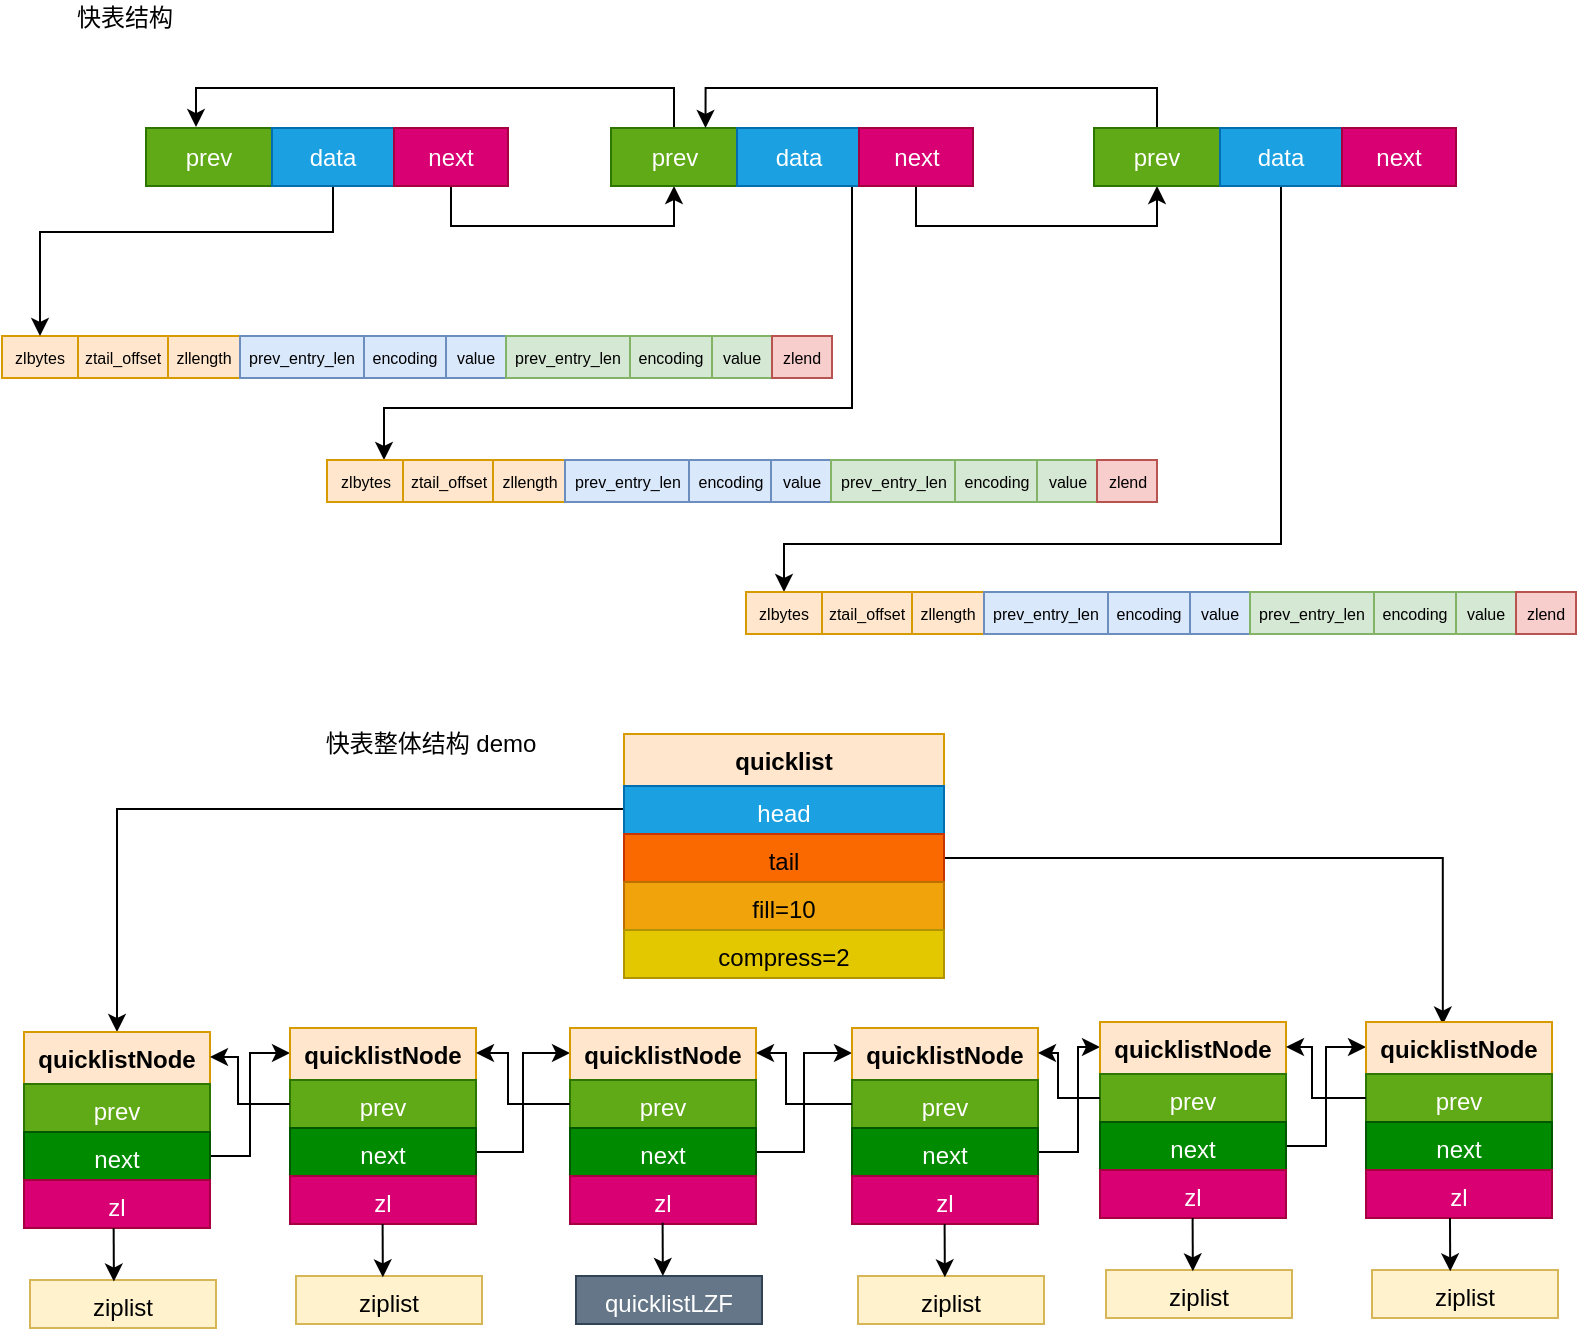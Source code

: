 <mxfile version="19.0.2" type="device"><diagram id="D59BFWTwUiqtBD8KOK98" name="第 1 页"><mxGraphModel dx="823" dy="1799" grid="0" gridSize="10" guides="1" tooltips="1" connect="1" arrows="1" fold="1" page="1" pageScale="1" pageWidth="827" pageHeight="1169" math="0" shadow="0"><root><mxCell id="0"/><mxCell id="1" parent="0"/><mxCell id="mA0hLsfOtW_k1_-iP4SZ-1" value="zlbytes" style="rounded=0;whiteSpace=wrap;html=1;fontSize=8;fillColor=#ffe6cc;strokeColor=#d79b00;" parent="1" vertex="1"><mxGeometry x="11" y="-940" width="38" height="21" as="geometry"/></mxCell><mxCell id="mA0hLsfOtW_k1_-iP4SZ-2" value="ztail_offset" style="rounded=0;whiteSpace=wrap;html=1;fontSize=8;fillColor=#ffe6cc;strokeColor=#d79b00;" parent="1" vertex="1"><mxGeometry x="49" y="-940" width="45" height="21" as="geometry"/></mxCell><mxCell id="mA0hLsfOtW_k1_-iP4SZ-3" value="zllength" style="rounded=0;whiteSpace=wrap;html=1;fontSize=8;fillColor=#ffe6cc;strokeColor=#d79b00;" parent="1" vertex="1"><mxGeometry x="94" y="-940" width="36" height="21" as="geometry"/></mxCell><mxCell id="mA0hLsfOtW_k1_-iP4SZ-4" value="prev_entry_len" style="rounded=0;whiteSpace=wrap;html=1;fontSize=8;fillColor=#dae8fc;strokeColor=#6c8ebf;" parent="1" vertex="1"><mxGeometry x="130" y="-940" width="62" height="21" as="geometry"/></mxCell><mxCell id="mA0hLsfOtW_k1_-iP4SZ-5" value="encoding" style="rounded=0;whiteSpace=wrap;html=1;fontSize=8;fillColor=#dae8fc;strokeColor=#6c8ebf;" parent="1" vertex="1"><mxGeometry x="192" y="-940" width="41" height="21" as="geometry"/></mxCell><mxCell id="mA0hLsfOtW_k1_-iP4SZ-6" value="value" style="rounded=0;whiteSpace=wrap;html=1;fontSize=8;fillColor=#dae8fc;strokeColor=#6c8ebf;" parent="1" vertex="1"><mxGeometry x="233" y="-940" width="30" height="21" as="geometry"/></mxCell><mxCell id="mA0hLsfOtW_k1_-iP4SZ-7" value="prev_entry_len" style="rounded=0;whiteSpace=wrap;html=1;fontSize=8;fillColor=#d5e8d4;strokeColor=#82b366;" parent="1" vertex="1"><mxGeometry x="263" y="-940" width="62" height="21" as="geometry"/></mxCell><mxCell id="mA0hLsfOtW_k1_-iP4SZ-8" value="encoding" style="rounded=0;whiteSpace=wrap;html=1;fontSize=8;fillColor=#d5e8d4;strokeColor=#82b366;" parent="1" vertex="1"><mxGeometry x="325" y="-940" width="41" height="21" as="geometry"/></mxCell><mxCell id="mA0hLsfOtW_k1_-iP4SZ-9" value="value" style="rounded=0;whiteSpace=wrap;html=1;fontSize=8;fillColor=#d5e8d4;strokeColor=#82b366;" parent="1" vertex="1"><mxGeometry x="366" y="-940" width="30" height="21" as="geometry"/></mxCell><mxCell id="mA0hLsfOtW_k1_-iP4SZ-10" value="zlend" style="rounded=0;whiteSpace=wrap;html=1;fontSize=8;fillColor=#f8cecc;strokeColor=#b85450;" parent="1" vertex="1"><mxGeometry x="396" y="-940" width="30" height="21" as="geometry"/></mxCell><mxCell id="n5RByTYhCEzT8bZJBaMv-40" value="prev" style="rounded=0;whiteSpace=wrap;html=1;fillColor=#60a917;fontColor=#ffffff;strokeColor=#2D7600;" parent="1" vertex="1"><mxGeometry x="83" y="-1044" width="63" height="29" as="geometry"/></mxCell><mxCell id="n5RByTYhCEzT8bZJBaMv-114" style="edgeStyle=orthogonalEdgeStyle;rounded=0;orthogonalLoop=1;jettySize=auto;html=1;entryX=0.5;entryY=0;entryDx=0;entryDy=0;" parent="1" source="n5RByTYhCEzT8bZJBaMv-82" target="mA0hLsfOtW_k1_-iP4SZ-1" edge="1"><mxGeometry relative="1" as="geometry"><Array as="points"><mxPoint x="177" y="-992"/><mxPoint x="30" y="-992"/></Array></mxGeometry></mxCell><mxCell id="n5RByTYhCEzT8bZJBaMv-82" value="data" style="rounded=0;whiteSpace=wrap;html=1;fillColor=#1ba1e2;fontColor=#ffffff;strokeColor=#006EAF;" parent="1" vertex="1"><mxGeometry x="146" y="-1044" width="61" height="29" as="geometry"/></mxCell><mxCell id="n5RByTYhCEzT8bZJBaMv-90" style="edgeStyle=orthogonalEdgeStyle;rounded=0;orthogonalLoop=1;jettySize=auto;html=1;exitX=0.5;exitY=1;exitDx=0;exitDy=0;entryX=0.5;entryY=1;entryDx=0;entryDy=0;" parent="1" source="n5RByTYhCEzT8bZJBaMv-83" target="n5RByTYhCEzT8bZJBaMv-84" edge="1"><mxGeometry relative="1" as="geometry"/></mxCell><mxCell id="n5RByTYhCEzT8bZJBaMv-83" value="next" style="rounded=0;whiteSpace=wrap;html=1;fillColor=#d80073;fontColor=#ffffff;strokeColor=#A50040;" parent="1" vertex="1"><mxGeometry x="207" y="-1044" width="57" height="29" as="geometry"/></mxCell><mxCell id="n5RByTYhCEzT8bZJBaMv-92" style="edgeStyle=orthogonalEdgeStyle;rounded=0;orthogonalLoop=1;jettySize=auto;html=1;exitX=0.5;exitY=0;exitDx=0;exitDy=0;entryX=0.397;entryY=-0.017;entryDx=0;entryDy=0;entryPerimeter=0;" parent="1" source="n5RByTYhCEzT8bZJBaMv-84" target="n5RByTYhCEzT8bZJBaMv-40" edge="1"><mxGeometry relative="1" as="geometry"/></mxCell><mxCell id="n5RByTYhCEzT8bZJBaMv-84" value="prev" style="rounded=0;whiteSpace=wrap;html=1;fillColor=#60a917;fontColor=#ffffff;strokeColor=#2D7600;" parent="1" vertex="1"><mxGeometry x="315.5" y="-1044" width="63" height="29" as="geometry"/></mxCell><mxCell id="n5RByTYhCEzT8bZJBaMv-115" style="edgeStyle=orthogonalEdgeStyle;rounded=0;orthogonalLoop=1;jettySize=auto;html=1;exitX=0.5;exitY=1;exitDx=0;exitDy=0;entryX=0.75;entryY=0;entryDx=0;entryDy=0;" parent="1" source="n5RByTYhCEzT8bZJBaMv-85" target="n5RByTYhCEzT8bZJBaMv-94" edge="1"><mxGeometry relative="1" as="geometry"><Array as="points"><mxPoint x="436" y="-1015"/><mxPoint x="436" y="-904"/><mxPoint x="202" y="-904"/></Array></mxGeometry></mxCell><mxCell id="n5RByTYhCEzT8bZJBaMv-85" value="data" style="rounded=0;whiteSpace=wrap;html=1;fillColor=#1ba1e2;fontColor=#ffffff;strokeColor=#006EAF;" parent="1" vertex="1"><mxGeometry x="378.5" y="-1044" width="61" height="29" as="geometry"/></mxCell><mxCell id="n5RByTYhCEzT8bZJBaMv-91" style="edgeStyle=orthogonalEdgeStyle;rounded=0;orthogonalLoop=1;jettySize=auto;html=1;exitX=0.5;exitY=1;exitDx=0;exitDy=0;entryX=0.5;entryY=1;entryDx=0;entryDy=0;" parent="1" source="n5RByTYhCEzT8bZJBaMv-86" target="n5RByTYhCEzT8bZJBaMv-87" edge="1"><mxGeometry relative="1" as="geometry"/></mxCell><mxCell id="n5RByTYhCEzT8bZJBaMv-86" value="next" style="rounded=0;whiteSpace=wrap;html=1;fillColor=#d80073;fontColor=#ffffff;strokeColor=#A50040;" parent="1" vertex="1"><mxGeometry x="439.5" y="-1044" width="57" height="29" as="geometry"/></mxCell><mxCell id="n5RByTYhCEzT8bZJBaMv-93" style="edgeStyle=orthogonalEdgeStyle;rounded=0;orthogonalLoop=1;jettySize=auto;html=1;exitX=0.5;exitY=0;exitDx=0;exitDy=0;entryX=0.75;entryY=0;entryDx=0;entryDy=0;" parent="1" source="n5RByTYhCEzT8bZJBaMv-87" target="n5RByTYhCEzT8bZJBaMv-84" edge="1"><mxGeometry relative="1" as="geometry"/></mxCell><mxCell id="n5RByTYhCEzT8bZJBaMv-87" value="prev" style="rounded=0;whiteSpace=wrap;html=1;fillColor=#60a917;fontColor=#ffffff;strokeColor=#2D7600;" parent="1" vertex="1"><mxGeometry x="557" y="-1044" width="63" height="29" as="geometry"/></mxCell><mxCell id="n5RByTYhCEzT8bZJBaMv-116" style="edgeStyle=orthogonalEdgeStyle;rounded=0;orthogonalLoop=1;jettySize=auto;html=1;exitX=0.5;exitY=1;exitDx=0;exitDy=0;entryX=0.5;entryY=0;entryDx=0;entryDy=0;" parent="1" source="n5RByTYhCEzT8bZJBaMv-88" target="n5RByTYhCEzT8bZJBaMv-104" edge="1"><mxGeometry relative="1" as="geometry"><Array as="points"><mxPoint x="651" y="-836"/><mxPoint x="402" y="-836"/></Array></mxGeometry></mxCell><mxCell id="n5RByTYhCEzT8bZJBaMv-88" value="data" style="rounded=0;whiteSpace=wrap;html=1;fillColor=#1ba1e2;fontColor=#ffffff;strokeColor=#006EAF;" parent="1" vertex="1"><mxGeometry x="620" y="-1044" width="61" height="29" as="geometry"/></mxCell><mxCell id="n5RByTYhCEzT8bZJBaMv-89" value="next" style="rounded=0;whiteSpace=wrap;html=1;fillColor=#d80073;fontColor=#ffffff;strokeColor=#A50040;" parent="1" vertex="1"><mxGeometry x="681" y="-1044" width="57" height="29" as="geometry"/></mxCell><mxCell id="n5RByTYhCEzT8bZJBaMv-94" value="zlbytes" style="rounded=0;whiteSpace=wrap;html=1;fontSize=8;fillColor=#ffe6cc;strokeColor=#d79b00;" parent="1" vertex="1"><mxGeometry x="173.5" y="-878" width="38" height="21" as="geometry"/></mxCell><mxCell id="n5RByTYhCEzT8bZJBaMv-95" value="ztail_offset" style="rounded=0;whiteSpace=wrap;html=1;fontSize=8;fillColor=#ffe6cc;strokeColor=#d79b00;" parent="1" vertex="1"><mxGeometry x="211.5" y="-878" width="45" height="21" as="geometry"/></mxCell><mxCell id="n5RByTYhCEzT8bZJBaMv-96" value="zllength" style="rounded=0;whiteSpace=wrap;html=1;fontSize=8;fillColor=#ffe6cc;strokeColor=#d79b00;" parent="1" vertex="1"><mxGeometry x="256.5" y="-878" width="36" height="21" as="geometry"/></mxCell><mxCell id="n5RByTYhCEzT8bZJBaMv-97" value="prev_entry_len" style="rounded=0;whiteSpace=wrap;html=1;fontSize=8;fillColor=#dae8fc;strokeColor=#6c8ebf;" parent="1" vertex="1"><mxGeometry x="292.5" y="-878" width="62" height="21" as="geometry"/></mxCell><mxCell id="n5RByTYhCEzT8bZJBaMv-98" value="encoding" style="rounded=0;whiteSpace=wrap;html=1;fontSize=8;fillColor=#dae8fc;strokeColor=#6c8ebf;" parent="1" vertex="1"><mxGeometry x="354.5" y="-878" width="41" height="21" as="geometry"/></mxCell><mxCell id="n5RByTYhCEzT8bZJBaMv-99" value="value" style="rounded=0;whiteSpace=wrap;html=1;fontSize=8;fillColor=#dae8fc;strokeColor=#6c8ebf;" parent="1" vertex="1"><mxGeometry x="395.5" y="-878" width="30" height="21" as="geometry"/></mxCell><mxCell id="n5RByTYhCEzT8bZJBaMv-100" value="prev_entry_len" style="rounded=0;whiteSpace=wrap;html=1;fontSize=8;fillColor=#d5e8d4;strokeColor=#82b366;" parent="1" vertex="1"><mxGeometry x="425.5" y="-878" width="62" height="21" as="geometry"/></mxCell><mxCell id="n5RByTYhCEzT8bZJBaMv-101" value="encoding" style="rounded=0;whiteSpace=wrap;html=1;fontSize=8;fillColor=#d5e8d4;strokeColor=#82b366;" parent="1" vertex="1"><mxGeometry x="487.5" y="-878" width="41" height="21" as="geometry"/></mxCell><mxCell id="n5RByTYhCEzT8bZJBaMv-102" value="value" style="rounded=0;whiteSpace=wrap;html=1;fontSize=8;fillColor=#d5e8d4;strokeColor=#82b366;" parent="1" vertex="1"><mxGeometry x="528.5" y="-878" width="30" height="21" as="geometry"/></mxCell><mxCell id="n5RByTYhCEzT8bZJBaMv-103" value="zlend" style="rounded=0;whiteSpace=wrap;html=1;fontSize=8;fillColor=#f8cecc;strokeColor=#b85450;" parent="1" vertex="1"><mxGeometry x="558.5" y="-878" width="30" height="21" as="geometry"/></mxCell><mxCell id="n5RByTYhCEzT8bZJBaMv-104" value="zlbytes" style="rounded=0;whiteSpace=wrap;html=1;fontSize=8;fillColor=#ffe6cc;strokeColor=#d79b00;" parent="1" vertex="1"><mxGeometry x="383" y="-812" width="38" height="21" as="geometry"/></mxCell><mxCell id="n5RByTYhCEzT8bZJBaMv-105" value="ztail_offset" style="rounded=0;whiteSpace=wrap;html=1;fontSize=8;fillColor=#ffe6cc;strokeColor=#d79b00;" parent="1" vertex="1"><mxGeometry x="421" y="-812" width="45" height="21" as="geometry"/></mxCell><mxCell id="n5RByTYhCEzT8bZJBaMv-106" value="zllength" style="rounded=0;whiteSpace=wrap;html=1;fontSize=8;fillColor=#ffe6cc;strokeColor=#d79b00;" parent="1" vertex="1"><mxGeometry x="466" y="-812" width="36" height="21" as="geometry"/></mxCell><mxCell id="n5RByTYhCEzT8bZJBaMv-107" value="prev_entry_len" style="rounded=0;whiteSpace=wrap;html=1;fontSize=8;fillColor=#dae8fc;strokeColor=#6c8ebf;" parent="1" vertex="1"><mxGeometry x="502" y="-812" width="62" height="21" as="geometry"/></mxCell><mxCell id="n5RByTYhCEzT8bZJBaMv-108" value="encoding" style="rounded=0;whiteSpace=wrap;html=1;fontSize=8;fillColor=#dae8fc;strokeColor=#6c8ebf;" parent="1" vertex="1"><mxGeometry x="564" y="-812" width="41" height="21" as="geometry"/></mxCell><mxCell id="n5RByTYhCEzT8bZJBaMv-109" value="value" style="rounded=0;whiteSpace=wrap;html=1;fontSize=8;fillColor=#dae8fc;strokeColor=#6c8ebf;" parent="1" vertex="1"><mxGeometry x="605" y="-812" width="30" height="21" as="geometry"/></mxCell><mxCell id="n5RByTYhCEzT8bZJBaMv-110" value="prev_entry_len" style="rounded=0;whiteSpace=wrap;html=1;fontSize=8;fillColor=#d5e8d4;strokeColor=#82b366;" parent="1" vertex="1"><mxGeometry x="635" y="-812" width="62" height="21" as="geometry"/></mxCell><mxCell id="n5RByTYhCEzT8bZJBaMv-111" value="encoding" style="rounded=0;whiteSpace=wrap;html=1;fontSize=8;fillColor=#d5e8d4;strokeColor=#82b366;" parent="1" vertex="1"><mxGeometry x="697" y="-812" width="41" height="21" as="geometry"/></mxCell><mxCell id="n5RByTYhCEzT8bZJBaMv-112" value="value" style="rounded=0;whiteSpace=wrap;html=1;fontSize=8;fillColor=#d5e8d4;strokeColor=#82b366;" parent="1" vertex="1"><mxGeometry x="738" y="-812" width="30" height="21" as="geometry"/></mxCell><mxCell id="n5RByTYhCEzT8bZJBaMv-113" value="zlend" style="rounded=0;whiteSpace=wrap;html=1;fontSize=8;fillColor=#f8cecc;strokeColor=#b85450;" parent="1" vertex="1"><mxGeometry x="768" y="-812" width="30" height="21" as="geometry"/></mxCell><mxCell id="n5RByTYhCEzT8bZJBaMv-117" value="快表结构" style="text;html=1;align=center;verticalAlign=middle;resizable=0;points=[];autosize=1;strokeColor=none;fillColor=none;" parent="1" vertex="1"><mxGeometry x="43" y="-1108" width="58" height="18" as="geometry"/></mxCell><mxCell id="UMKUCFDLAn6rQ2xqXz0L-41" style="edgeStyle=orthogonalEdgeStyle;rounded=0;orthogonalLoop=1;jettySize=auto;html=1;exitX=0;exitY=0.75;exitDx=0;exitDy=0;entryX=0.5;entryY=0;entryDx=0;entryDy=0;" edge="1" parent="1" source="UMKUCFDLAn6rQ2xqXz0L-1" target="UMKUCFDLAn6rQ2xqXz0L-14"><mxGeometry relative="1" as="geometry"/></mxCell><mxCell id="UMKUCFDLAn6rQ2xqXz0L-1" value="quicklist" style="swimlane;fontStyle=1;align=center;verticalAlign=top;childLayout=stackLayout;horizontal=1;startSize=26;horizontalStack=0;resizeParent=1;resizeParentMax=0;resizeLast=0;collapsible=1;marginBottom=0;fillColor=#ffe6cc;strokeColor=#d79b00;" vertex="1" parent="1"><mxGeometry x="322" y="-741" width="160" height="50" as="geometry"><mxRectangle x="150" y="330" width="100" height="26" as="alternateBounds"/></mxGeometry></mxCell><mxCell id="UMKUCFDLAn6rQ2xqXz0L-2" value="head" style="text;strokeColor=#006EAF;fillColor=#1ba1e2;align=center;verticalAlign=top;spacingLeft=4;spacingRight=4;overflow=hidden;rotatable=0;points=[[0,0.5],[1,0.5]];portConstraint=eastwest;perimeterSpacing=0;rounded=0;glass=0;sketch=0;shadow=0;container=0;flipV=0;flipH=1;labelBorderColor=none;fontColor=#ffffff;" vertex="1" parent="UMKUCFDLAn6rQ2xqXz0L-1"><mxGeometry y="26" width="160" height="24" as="geometry"/></mxCell><mxCell id="UMKUCFDLAn6rQ2xqXz0L-60" style="edgeStyle=orthogonalEdgeStyle;rounded=0;orthogonalLoop=1;jettySize=auto;html=1;exitX=1;exitY=0.5;exitDx=0;exitDy=0;entryX=0.413;entryY=0.026;entryDx=0;entryDy=0;entryPerimeter=0;" edge="1" parent="1" source="UMKUCFDLAn6rQ2xqXz0L-6" target="UMKUCFDLAn6rQ2xqXz0L-55"><mxGeometry relative="1" as="geometry"/></mxCell><mxCell id="UMKUCFDLAn6rQ2xqXz0L-6" value="tail" style="text;strokeColor=#C73500;fillColor=#fa6800;align=center;verticalAlign=top;spacingLeft=4;spacingRight=4;overflow=hidden;rotatable=0;points=[[0,0.5],[1,0.5]];portConstraint=eastwest;perimeterSpacing=0;rounded=0;glass=0;sketch=0;shadow=0;container=0;flipV=0;flipH=1;labelBorderColor=none;fontColor=#000000;" vertex="1" parent="1"><mxGeometry x="322" y="-691" width="160" height="24" as="geometry"/></mxCell><mxCell id="UMKUCFDLAn6rQ2xqXz0L-7" value="fill=10" style="text;strokeColor=#BD7000;fillColor=#f0a30a;align=center;verticalAlign=top;spacingLeft=4;spacingRight=4;overflow=hidden;rotatable=0;points=[[0,0.5],[1,0.5]];portConstraint=eastwest;perimeterSpacing=0;rounded=0;glass=0;sketch=0;shadow=0;container=0;flipV=0;flipH=1;labelBorderColor=none;fontColor=#000000;" vertex="1" parent="1"><mxGeometry x="322" y="-667" width="160" height="24" as="geometry"/></mxCell><mxCell id="UMKUCFDLAn6rQ2xqXz0L-8" value="compress=2" style="text;strokeColor=#B09500;fillColor=#e3c800;align=center;verticalAlign=top;spacingLeft=4;spacingRight=4;overflow=hidden;rotatable=0;points=[[0,0.5],[1,0.5]];portConstraint=eastwest;perimeterSpacing=0;rounded=0;glass=0;sketch=0;shadow=0;container=0;flipV=0;flipH=1;labelBorderColor=none;fontColor=#000000;" vertex="1" parent="1"><mxGeometry x="322" y="-643" width="160" height="24" as="geometry"/></mxCell><mxCell id="UMKUCFDLAn6rQ2xqXz0L-14" value="quicklistNode" style="swimlane;fontStyle=1;align=center;verticalAlign=top;childLayout=stackLayout;horizontal=1;startSize=26;horizontalStack=0;resizeParent=1;resizeParentMax=0;resizeLast=0;collapsible=1;marginBottom=0;fillColor=#ffe6cc;strokeColor=#d79b00;" vertex="1" parent="1"><mxGeometry x="22" y="-592" width="93" height="50" as="geometry"><mxRectangle x="150" y="330" width="100" height="26" as="alternateBounds"/></mxGeometry></mxCell><mxCell id="UMKUCFDLAn6rQ2xqXz0L-15" value="prev" style="text;strokeColor=#2D7600;fillColor=#60a917;align=center;verticalAlign=top;spacingLeft=4;spacingRight=4;overflow=hidden;rotatable=0;points=[[0,0.5],[1,0.5]];portConstraint=eastwest;perimeterSpacing=0;rounded=0;glass=0;sketch=0;shadow=0;container=0;flipV=0;flipH=1;labelBorderColor=none;fontColor=#ffffff;" vertex="1" parent="UMKUCFDLAn6rQ2xqXz0L-14"><mxGeometry y="26" width="93" height="24" as="geometry"/></mxCell><mxCell id="UMKUCFDLAn6rQ2xqXz0L-44" style="edgeStyle=orthogonalEdgeStyle;rounded=0;orthogonalLoop=1;jettySize=auto;html=1;exitX=1;exitY=0.5;exitDx=0;exitDy=0;entryX=0;entryY=0.25;entryDx=0;entryDy=0;" edge="1" parent="1" source="UMKUCFDLAn6rQ2xqXz0L-16" target="UMKUCFDLAn6rQ2xqXz0L-21"><mxGeometry relative="1" as="geometry"/></mxCell><mxCell id="UMKUCFDLAn6rQ2xqXz0L-16" value="next" style="text;strokeColor=#005700;fillColor=#008a00;align=center;verticalAlign=top;spacingLeft=4;spacingRight=4;overflow=hidden;rotatable=0;points=[[0,0.5],[1,0.5]];portConstraint=eastwest;perimeterSpacing=0;rounded=0;glass=0;sketch=0;shadow=0;container=0;flipV=0;flipH=1;labelBorderColor=none;fontColor=#ffffff;" vertex="1" parent="1"><mxGeometry x="22" y="-542" width="93" height="24" as="geometry"/></mxCell><mxCell id="UMKUCFDLAn6rQ2xqXz0L-18" value="zl" style="text;strokeColor=#A50040;fillColor=#d80073;align=center;verticalAlign=top;spacingLeft=4;spacingRight=4;overflow=hidden;rotatable=0;points=[[0,0.5],[1,0.5]];portConstraint=eastwest;perimeterSpacing=0;rounded=0;glass=0;sketch=0;shadow=0;container=0;flipV=0;flipH=1;labelBorderColor=none;fontColor=#ffffff;" vertex="1" parent="1"><mxGeometry x="22" y="-518" width="93" height="24" as="geometry"/></mxCell><mxCell id="UMKUCFDLAn6rQ2xqXz0L-20" value="ziplist" style="text;strokeColor=#d6b656;fillColor=#fff2cc;align=center;verticalAlign=top;spacingLeft=4;spacingRight=4;overflow=hidden;rotatable=0;points=[[0,0.5],[1,0.5]];portConstraint=eastwest;perimeterSpacing=0;rounded=0;glass=0;sketch=0;shadow=0;container=0;flipV=0;flipH=1;labelBorderColor=none;" vertex="1" parent="1"><mxGeometry x="25" y="-468" width="93" height="24" as="geometry"/></mxCell><mxCell id="UMKUCFDLAn6rQ2xqXz0L-21" value="quicklistNode" style="swimlane;fontStyle=1;align=center;verticalAlign=top;childLayout=stackLayout;horizontal=1;startSize=26;horizontalStack=0;resizeParent=1;resizeParentMax=0;resizeLast=0;collapsible=1;marginBottom=0;fillColor=#ffe6cc;strokeColor=#d79b00;" vertex="1" parent="1"><mxGeometry x="155" y="-594" width="93" height="50" as="geometry"><mxRectangle x="150" y="330" width="100" height="26" as="alternateBounds"/></mxGeometry></mxCell><mxCell id="UMKUCFDLAn6rQ2xqXz0L-22" value="prev" style="text;strokeColor=#2D7600;fillColor=#60a917;align=center;verticalAlign=top;spacingLeft=4;spacingRight=4;overflow=hidden;rotatable=0;points=[[0,0.5],[1,0.5]];portConstraint=eastwest;perimeterSpacing=0;rounded=0;glass=0;sketch=0;shadow=0;container=0;flipV=0;flipH=1;labelBorderColor=none;fontColor=#ffffff;" vertex="1" parent="UMKUCFDLAn6rQ2xqXz0L-21"><mxGeometry y="26" width="93" height="24" as="geometry"/></mxCell><mxCell id="UMKUCFDLAn6rQ2xqXz0L-46" style="edgeStyle=orthogonalEdgeStyle;rounded=0;orthogonalLoop=1;jettySize=auto;html=1;exitX=1;exitY=0.5;exitDx=0;exitDy=0;entryX=0;entryY=0.25;entryDx=0;entryDy=0;" edge="1" parent="1" source="UMKUCFDLAn6rQ2xqXz0L-23" target="UMKUCFDLAn6rQ2xqXz0L-26"><mxGeometry relative="1" as="geometry"/></mxCell><mxCell id="UMKUCFDLAn6rQ2xqXz0L-23" value="next" style="text;strokeColor=#005700;fillColor=#008a00;align=center;verticalAlign=top;spacingLeft=4;spacingRight=4;overflow=hidden;rotatable=0;points=[[0,0.5],[1,0.5]];portConstraint=eastwest;perimeterSpacing=0;rounded=0;glass=0;sketch=0;shadow=0;container=0;flipV=0;flipH=1;labelBorderColor=none;fontColor=#ffffff;" vertex="1" parent="1"><mxGeometry x="155" y="-544" width="93" height="24" as="geometry"/></mxCell><mxCell id="UMKUCFDLAn6rQ2xqXz0L-24" value="zl" style="text;strokeColor=#A50040;fillColor=#d80073;align=center;verticalAlign=top;spacingLeft=4;spacingRight=4;overflow=hidden;rotatable=0;points=[[0,0.5],[1,0.5]];portConstraint=eastwest;perimeterSpacing=0;rounded=0;glass=0;sketch=0;shadow=0;container=0;flipV=0;flipH=1;labelBorderColor=none;fontColor=#ffffff;" vertex="1" parent="1"><mxGeometry x="155" y="-520" width="93" height="24" as="geometry"/></mxCell><mxCell id="UMKUCFDLAn6rQ2xqXz0L-25" value="ziplist" style="text;strokeColor=#d6b656;fillColor=#fff2cc;align=center;verticalAlign=top;spacingLeft=4;spacingRight=4;overflow=hidden;rotatable=0;points=[[0,0.5],[1,0.5]];portConstraint=eastwest;perimeterSpacing=0;rounded=0;glass=0;sketch=0;shadow=0;container=0;flipV=0;flipH=1;labelBorderColor=none;" vertex="1" parent="1"><mxGeometry x="158" y="-470" width="93" height="24" as="geometry"/></mxCell><mxCell id="UMKUCFDLAn6rQ2xqXz0L-26" value="quicklistNode" style="swimlane;fontStyle=1;align=center;verticalAlign=top;childLayout=stackLayout;horizontal=1;startSize=26;horizontalStack=0;resizeParent=1;resizeParentMax=0;resizeLast=0;collapsible=1;marginBottom=0;fillColor=#ffe6cc;strokeColor=#d79b00;" vertex="1" parent="1"><mxGeometry x="295" y="-594" width="93" height="50" as="geometry"><mxRectangle x="150" y="330" width="100" height="26" as="alternateBounds"/></mxGeometry></mxCell><mxCell id="UMKUCFDLAn6rQ2xqXz0L-27" value="prev" style="text;strokeColor=#2D7600;fillColor=#60a917;align=center;verticalAlign=top;spacingLeft=4;spacingRight=4;overflow=hidden;rotatable=0;points=[[0,0.5],[1,0.5]];portConstraint=eastwest;perimeterSpacing=0;rounded=0;glass=0;sketch=0;shadow=0;container=0;flipV=0;flipH=1;labelBorderColor=none;fontColor=#ffffff;" vertex="1" parent="UMKUCFDLAn6rQ2xqXz0L-26"><mxGeometry y="26" width="93" height="24" as="geometry"/></mxCell><mxCell id="UMKUCFDLAn6rQ2xqXz0L-47" style="edgeStyle=orthogonalEdgeStyle;rounded=0;orthogonalLoop=1;jettySize=auto;html=1;exitX=1;exitY=0.5;exitDx=0;exitDy=0;entryX=0;entryY=0.25;entryDx=0;entryDy=0;" edge="1" parent="1" source="UMKUCFDLAn6rQ2xqXz0L-28" target="UMKUCFDLAn6rQ2xqXz0L-31"><mxGeometry relative="1" as="geometry"/></mxCell><mxCell id="UMKUCFDLAn6rQ2xqXz0L-28" value="next" style="text;strokeColor=#005700;fillColor=#008a00;align=center;verticalAlign=top;spacingLeft=4;spacingRight=4;overflow=hidden;rotatable=0;points=[[0,0.5],[1,0.5]];portConstraint=eastwest;perimeterSpacing=0;rounded=0;glass=0;sketch=0;shadow=0;container=0;flipV=0;flipH=1;labelBorderColor=none;fontColor=#ffffff;" vertex="1" parent="1"><mxGeometry x="295" y="-544" width="93" height="24" as="geometry"/></mxCell><mxCell id="UMKUCFDLAn6rQ2xqXz0L-29" value="zl" style="text;strokeColor=#A50040;fillColor=#d80073;align=center;verticalAlign=top;spacingLeft=4;spacingRight=4;overflow=hidden;rotatable=0;points=[[0,0.5],[1,0.5]];portConstraint=eastwest;perimeterSpacing=0;rounded=0;glass=0;sketch=0;shadow=0;container=0;flipV=0;flipH=1;labelBorderColor=none;fontColor=#ffffff;" vertex="1" parent="1"><mxGeometry x="295" y="-520" width="93" height="24" as="geometry"/></mxCell><mxCell id="UMKUCFDLAn6rQ2xqXz0L-30" value="quicklistLZF" style="text;strokeColor=#314354;fillColor=#647687;align=center;verticalAlign=top;spacingLeft=4;spacingRight=4;overflow=hidden;rotatable=0;points=[[0,0.5],[1,0.5]];portConstraint=eastwest;perimeterSpacing=0;rounded=0;glass=0;sketch=0;shadow=0;container=0;flipV=0;flipH=1;labelBorderColor=none;fontColor=#ffffff;" vertex="1" parent="1"><mxGeometry x="298" y="-470" width="93" height="24" as="geometry"/></mxCell><mxCell id="UMKUCFDLAn6rQ2xqXz0L-31" value="quicklistNode" style="swimlane;fontStyle=1;align=center;verticalAlign=top;childLayout=stackLayout;horizontal=1;startSize=26;horizontalStack=0;resizeParent=1;resizeParentMax=0;resizeLast=0;collapsible=1;marginBottom=0;fillColor=#ffe6cc;strokeColor=#d79b00;" vertex="1" parent="1"><mxGeometry x="436" y="-594" width="93" height="50" as="geometry"><mxRectangle x="150" y="330" width="100" height="26" as="alternateBounds"/></mxGeometry></mxCell><mxCell id="UMKUCFDLAn6rQ2xqXz0L-32" value="prev" style="text;strokeColor=#2D7600;fillColor=#60a917;align=center;verticalAlign=top;spacingLeft=4;spacingRight=4;overflow=hidden;rotatable=0;points=[[0,0.5],[1,0.5]];portConstraint=eastwest;perimeterSpacing=0;rounded=0;glass=0;sketch=0;shadow=0;container=0;flipV=0;flipH=1;labelBorderColor=none;fontColor=#ffffff;" vertex="1" parent="UMKUCFDLAn6rQ2xqXz0L-31"><mxGeometry y="26" width="93" height="24" as="geometry"/></mxCell><mxCell id="UMKUCFDLAn6rQ2xqXz0L-51" style="edgeStyle=orthogonalEdgeStyle;rounded=0;orthogonalLoop=1;jettySize=auto;html=1;exitX=1;exitY=0.5;exitDx=0;exitDy=0;entryX=0;entryY=0.25;entryDx=0;entryDy=0;" edge="1" parent="1" source="UMKUCFDLAn6rQ2xqXz0L-33" target="UMKUCFDLAn6rQ2xqXz0L-36"><mxGeometry relative="1" as="geometry"><Array as="points"><mxPoint x="549" y="-532"/><mxPoint x="549" y="-584"/></Array></mxGeometry></mxCell><mxCell id="UMKUCFDLAn6rQ2xqXz0L-33" value="next" style="text;strokeColor=#005700;fillColor=#008a00;align=center;verticalAlign=top;spacingLeft=4;spacingRight=4;overflow=hidden;rotatable=0;points=[[0,0.5],[1,0.5]];portConstraint=eastwest;perimeterSpacing=0;rounded=0;glass=0;sketch=0;shadow=0;container=0;flipV=0;flipH=1;labelBorderColor=none;fontColor=#ffffff;" vertex="1" parent="1"><mxGeometry x="436" y="-544" width="93" height="24" as="geometry"/></mxCell><mxCell id="UMKUCFDLAn6rQ2xqXz0L-34" value="zl" style="text;strokeColor=#A50040;fillColor=#d80073;align=center;verticalAlign=top;spacingLeft=4;spacingRight=4;overflow=hidden;rotatable=0;points=[[0,0.5],[1,0.5]];portConstraint=eastwest;perimeterSpacing=0;rounded=0;glass=0;sketch=0;shadow=0;container=0;flipV=0;flipH=1;labelBorderColor=none;fontColor=#ffffff;" vertex="1" parent="1"><mxGeometry x="436" y="-520" width="93" height="24" as="geometry"/></mxCell><mxCell id="UMKUCFDLAn6rQ2xqXz0L-35" value="ziplist" style="text;strokeColor=#d6b656;fillColor=#fff2cc;align=center;verticalAlign=top;spacingLeft=4;spacingRight=4;overflow=hidden;rotatable=0;points=[[0,0.5],[1,0.5]];portConstraint=eastwest;perimeterSpacing=0;rounded=0;glass=0;sketch=0;shadow=0;container=0;flipV=0;flipH=1;labelBorderColor=none;" vertex="1" parent="1"><mxGeometry x="439" y="-470" width="93" height="24" as="geometry"/></mxCell><mxCell id="UMKUCFDLAn6rQ2xqXz0L-36" value="quicklistNode" style="swimlane;fontStyle=1;align=center;verticalAlign=top;childLayout=stackLayout;horizontal=1;startSize=26;horizontalStack=0;resizeParent=1;resizeParentMax=0;resizeLast=0;collapsible=1;marginBottom=0;fillColor=#ffe6cc;strokeColor=#d79b00;" vertex="1" parent="1"><mxGeometry x="560" y="-597" width="93" height="50" as="geometry"><mxRectangle x="150" y="330" width="100" height="26" as="alternateBounds"/></mxGeometry></mxCell><mxCell id="UMKUCFDLAn6rQ2xqXz0L-37" value="prev" style="text;strokeColor=#2D7600;fillColor=#60a917;align=center;verticalAlign=top;spacingLeft=4;spacingRight=4;overflow=hidden;rotatable=0;points=[[0,0.5],[1,0.5]];portConstraint=eastwest;perimeterSpacing=0;rounded=0;glass=0;sketch=0;shadow=0;container=0;flipV=0;flipH=1;labelBorderColor=none;fontColor=#ffffff;" vertex="1" parent="UMKUCFDLAn6rQ2xqXz0L-36"><mxGeometry y="26" width="93" height="24" as="geometry"/></mxCell><mxCell id="UMKUCFDLAn6rQ2xqXz0L-61" style="edgeStyle=orthogonalEdgeStyle;rounded=0;orthogonalLoop=1;jettySize=auto;html=1;exitX=1;exitY=0.5;exitDx=0;exitDy=0;entryX=0;entryY=0.25;entryDx=0;entryDy=0;" edge="1" parent="1" source="UMKUCFDLAn6rQ2xqXz0L-38" target="UMKUCFDLAn6rQ2xqXz0L-55"><mxGeometry relative="1" as="geometry"/></mxCell><mxCell id="UMKUCFDLAn6rQ2xqXz0L-38" value="next" style="text;strokeColor=#005700;fillColor=#008a00;align=center;verticalAlign=top;spacingLeft=4;spacingRight=4;overflow=hidden;rotatable=0;points=[[0,0.5],[1,0.5]];portConstraint=eastwest;perimeterSpacing=0;rounded=0;glass=0;sketch=0;shadow=0;container=0;flipV=0;flipH=1;labelBorderColor=none;fontColor=#ffffff;" vertex="1" parent="1"><mxGeometry x="560" y="-547" width="93" height="24" as="geometry"/></mxCell><mxCell id="UMKUCFDLAn6rQ2xqXz0L-39" value="zl" style="text;strokeColor=#A50040;fillColor=#d80073;align=center;verticalAlign=top;spacingLeft=4;spacingRight=4;overflow=hidden;rotatable=0;points=[[0,0.5],[1,0.5]];portConstraint=eastwest;perimeterSpacing=0;rounded=0;glass=0;sketch=0;shadow=0;container=0;flipV=0;flipH=1;labelBorderColor=none;fontColor=#ffffff;" vertex="1" parent="1"><mxGeometry x="560" y="-523" width="93" height="24" as="geometry"/></mxCell><mxCell id="UMKUCFDLAn6rQ2xqXz0L-40" value="ziplist" style="text;strokeColor=#d6b656;fillColor=#fff2cc;align=center;verticalAlign=top;spacingLeft=4;spacingRight=4;overflow=hidden;rotatable=0;points=[[0,0.5],[1,0.5]];portConstraint=eastwest;perimeterSpacing=0;rounded=0;glass=0;sketch=0;shadow=0;container=0;flipV=0;flipH=1;labelBorderColor=none;" vertex="1" parent="1"><mxGeometry x="563" y="-473" width="93" height="24" as="geometry"/></mxCell><mxCell id="UMKUCFDLAn6rQ2xqXz0L-45" style="edgeStyle=orthogonalEdgeStyle;rounded=0;orthogonalLoop=1;jettySize=auto;html=1;exitX=0;exitY=0.5;exitDx=0;exitDy=0;entryX=1;entryY=0.25;entryDx=0;entryDy=0;" edge="1" parent="1" source="UMKUCFDLAn6rQ2xqXz0L-27" target="UMKUCFDLAn6rQ2xqXz0L-21"><mxGeometry relative="1" as="geometry"><Array as="points"><mxPoint x="264" y="-556"/><mxPoint x="264" y="-582"/></Array></mxGeometry></mxCell><mxCell id="UMKUCFDLAn6rQ2xqXz0L-48" style="edgeStyle=orthogonalEdgeStyle;rounded=0;orthogonalLoop=1;jettySize=auto;html=1;exitX=0;exitY=0.5;exitDx=0;exitDy=0;entryX=1;entryY=0.25;entryDx=0;entryDy=0;" edge="1" parent="1" source="UMKUCFDLAn6rQ2xqXz0L-32" target="UMKUCFDLAn6rQ2xqXz0L-26"><mxGeometry relative="1" as="geometry"><Array as="points"><mxPoint x="403" y="-556"/><mxPoint x="403" y="-582"/></Array></mxGeometry></mxCell><mxCell id="UMKUCFDLAn6rQ2xqXz0L-53" style="edgeStyle=orthogonalEdgeStyle;rounded=0;orthogonalLoop=1;jettySize=auto;html=1;exitX=0;exitY=0.5;exitDx=0;exitDy=0;entryX=1;entryY=0.25;entryDx=0;entryDy=0;" edge="1" parent="1" source="UMKUCFDLAn6rQ2xqXz0L-37" target="UMKUCFDLAn6rQ2xqXz0L-31"><mxGeometry relative="1" as="geometry"><Array as="points"><mxPoint x="539" y="-559"/><mxPoint x="539" y="-582"/></Array></mxGeometry></mxCell><mxCell id="UMKUCFDLAn6rQ2xqXz0L-54" style="edgeStyle=orthogonalEdgeStyle;rounded=0;orthogonalLoop=1;jettySize=auto;html=1;exitX=0;exitY=0.5;exitDx=0;exitDy=0;entryX=1;entryY=0.25;entryDx=0;entryDy=0;" edge="1" parent="1" source="UMKUCFDLAn6rQ2xqXz0L-22" target="UMKUCFDLAn6rQ2xqXz0L-14"><mxGeometry relative="1" as="geometry"><Array as="points"><mxPoint x="129" y="-556"/><mxPoint x="129" y="-580"/></Array></mxGeometry></mxCell><mxCell id="UMKUCFDLAn6rQ2xqXz0L-55" value="quicklistNode" style="swimlane;fontStyle=1;align=center;verticalAlign=top;childLayout=stackLayout;horizontal=1;startSize=26;horizontalStack=0;resizeParent=1;resizeParentMax=0;resizeLast=0;collapsible=1;marginBottom=0;fillColor=#ffe6cc;strokeColor=#d79b00;" vertex="1" parent="1"><mxGeometry x="693" y="-597" width="93" height="50" as="geometry"><mxRectangle x="150" y="330" width="100" height="26" as="alternateBounds"/></mxGeometry></mxCell><mxCell id="UMKUCFDLAn6rQ2xqXz0L-56" value="prev" style="text;strokeColor=#2D7600;fillColor=#60a917;align=center;verticalAlign=top;spacingLeft=4;spacingRight=4;overflow=hidden;rotatable=0;points=[[0,0.5],[1,0.5]];portConstraint=eastwest;perimeterSpacing=0;rounded=0;glass=0;sketch=0;shadow=0;container=0;flipV=0;flipH=1;labelBorderColor=none;fontColor=#ffffff;" vertex="1" parent="UMKUCFDLAn6rQ2xqXz0L-55"><mxGeometry y="26" width="93" height="24" as="geometry"/></mxCell><mxCell id="UMKUCFDLAn6rQ2xqXz0L-57" value="next" style="text;strokeColor=#005700;fillColor=#008a00;align=center;verticalAlign=top;spacingLeft=4;spacingRight=4;overflow=hidden;rotatable=0;points=[[0,0.5],[1,0.5]];portConstraint=eastwest;perimeterSpacing=0;rounded=0;glass=0;sketch=0;shadow=0;container=0;flipV=0;flipH=1;labelBorderColor=none;fontColor=#ffffff;" vertex="1" parent="1"><mxGeometry x="693" y="-547" width="93" height="24" as="geometry"/></mxCell><mxCell id="UMKUCFDLAn6rQ2xqXz0L-58" value="zl" style="text;strokeColor=#A50040;fillColor=#d80073;align=center;verticalAlign=top;spacingLeft=4;spacingRight=4;overflow=hidden;rotatable=0;points=[[0,0.5],[1,0.5]];portConstraint=eastwest;perimeterSpacing=0;rounded=0;glass=0;sketch=0;shadow=0;container=0;flipV=0;flipH=1;labelBorderColor=none;fontColor=#ffffff;" vertex="1" parent="1"><mxGeometry x="693" y="-523" width="93" height="24" as="geometry"/></mxCell><mxCell id="UMKUCFDLAn6rQ2xqXz0L-59" value="ziplist" style="text;strokeColor=#d6b656;fillColor=#fff2cc;align=center;verticalAlign=top;spacingLeft=4;spacingRight=4;overflow=hidden;rotatable=0;points=[[0,0.5],[1,0.5]];portConstraint=eastwest;perimeterSpacing=0;rounded=0;glass=0;sketch=0;shadow=0;container=0;flipV=0;flipH=1;labelBorderColor=none;" vertex="1" parent="1"><mxGeometry x="696" y="-473" width="93" height="24" as="geometry"/></mxCell><mxCell id="UMKUCFDLAn6rQ2xqXz0L-62" style="edgeStyle=orthogonalEdgeStyle;rounded=0;orthogonalLoop=1;jettySize=auto;html=1;exitX=0;exitY=0.5;exitDx=0;exitDy=0;entryX=1;entryY=0.25;entryDx=0;entryDy=0;" edge="1" parent="1" source="UMKUCFDLAn6rQ2xqXz0L-56" target="UMKUCFDLAn6rQ2xqXz0L-36"><mxGeometry relative="1" as="geometry"><Array as="points"><mxPoint x="666" y="-559"/><mxPoint x="666" y="-585"/></Array></mxGeometry></mxCell><mxCell id="UMKUCFDLAn6rQ2xqXz0L-64" value="" style="endArrow=classic;html=1;rounded=0;exitX=0.518;exitY=1.004;exitDx=0;exitDy=0;exitPerimeter=0;entryX=0.549;entryY=0.032;entryDx=0;entryDy=0;entryPerimeter=0;" edge="1" parent="1" source="UMKUCFDLAn6rQ2xqXz0L-18" target="UMKUCFDLAn6rQ2xqXz0L-20"><mxGeometry width="50" height="50" relative="1" as="geometry"><mxPoint x="358" y="-646" as="sourcePoint"/><mxPoint x="408" y="-696" as="targetPoint"/></mxGeometry></mxCell><mxCell id="UMKUCFDLAn6rQ2xqXz0L-65" value="" style="endArrow=classic;html=1;rounded=0;exitX=0.518;exitY=1.004;exitDx=0;exitDy=0;exitPerimeter=0;entryX=0.549;entryY=0.032;entryDx=0;entryDy=0;entryPerimeter=0;" edge="1" parent="1"><mxGeometry width="50" height="50" relative="1" as="geometry"><mxPoint x="201.306" y="-496.004" as="sourcePoint"/><mxPoint x="201.423" y="-469.332" as="targetPoint"/></mxGeometry></mxCell><mxCell id="UMKUCFDLAn6rQ2xqXz0L-66" value="" style="endArrow=classic;html=1;rounded=0;exitX=0.518;exitY=1.004;exitDx=0;exitDy=0;exitPerimeter=0;entryX=0.549;entryY=0.032;entryDx=0;entryDy=0;entryPerimeter=0;" edge="1" parent="1"><mxGeometry width="50" height="50" relative="1" as="geometry"><mxPoint x="341.306" y="-496.674" as="sourcePoint"/><mxPoint x="341.423" y="-470.002" as="targetPoint"/></mxGeometry></mxCell><mxCell id="UMKUCFDLAn6rQ2xqXz0L-67" value="" style="endArrow=classic;html=1;rounded=0;exitX=0.518;exitY=1.004;exitDx=0;exitDy=0;exitPerimeter=0;entryX=0.549;entryY=0.032;entryDx=0;entryDy=0;entryPerimeter=0;" edge="1" parent="1"><mxGeometry width="50" height="50" relative="1" as="geometry"><mxPoint x="482.306" y="-496.004" as="sourcePoint"/><mxPoint x="482.423" y="-469.332" as="targetPoint"/></mxGeometry></mxCell><mxCell id="UMKUCFDLAn6rQ2xqXz0L-68" value="" style="endArrow=classic;html=1;rounded=0;exitX=0.518;exitY=1.004;exitDx=0;exitDy=0;exitPerimeter=0;entryX=0.549;entryY=0.032;entryDx=0;entryDy=0;entryPerimeter=0;" edge="1" parent="1"><mxGeometry width="50" height="50" relative="1" as="geometry"><mxPoint x="606.306" y="-499.004" as="sourcePoint"/><mxPoint x="606.423" y="-472.332" as="targetPoint"/></mxGeometry></mxCell><mxCell id="UMKUCFDLAn6rQ2xqXz0L-69" value="" style="endArrow=classic;html=1;rounded=0;exitX=0.518;exitY=1.004;exitDx=0;exitDy=0;exitPerimeter=0;entryX=0.549;entryY=0.032;entryDx=0;entryDy=0;entryPerimeter=0;" edge="1" parent="1"><mxGeometry width="50" height="50" relative="1" as="geometry"><mxPoint x="734.996" y="-499.004" as="sourcePoint"/><mxPoint x="735.113" y="-472.332" as="targetPoint"/></mxGeometry></mxCell><mxCell id="UMKUCFDLAn6rQ2xqXz0L-70" value="快表整体结构 demo" style="text;html=1;align=center;verticalAlign=middle;resizable=0;points=[];autosize=1;strokeColor=none;fillColor=none;" vertex="1" parent="1"><mxGeometry x="167" y="-745" width="115" height="18" as="geometry"/></mxCell></root></mxGraphModel></diagram></mxfile>